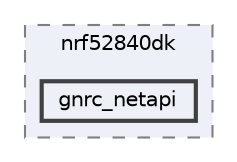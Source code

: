 digraph "/home/mj/Desktop/IoT-Chat-Digitalization/TextYourIoTDevice/bin/nrf52840dk/gnrc_netapi"
{
 // LATEX_PDF_SIZE
  bgcolor="transparent";
  edge [fontname=Helvetica,fontsize=10,labelfontname=Helvetica,labelfontsize=10];
  node [fontname=Helvetica,fontsize=10,shape=box,height=0.2,width=0.4];
  compound=true
  subgraph clusterdir_0c725116918d2e080617d882693859a8 {
    graph [ bgcolor="#edf0f7", pencolor="grey50", label="nrf52840dk", fontname=Helvetica,fontsize=10 style="filled,dashed", URL="dir_0c725116918d2e080617d882693859a8.html",tooltip=""]
  dir_a95bf8cb16c9ab1ed4c3e358f5935827 [label="gnrc_netapi", fillcolor="#edf0f7", color="grey25", style="filled,bold", URL="dir_a95bf8cb16c9ab1ed4c3e358f5935827.html",tooltip=""];
  }
}
